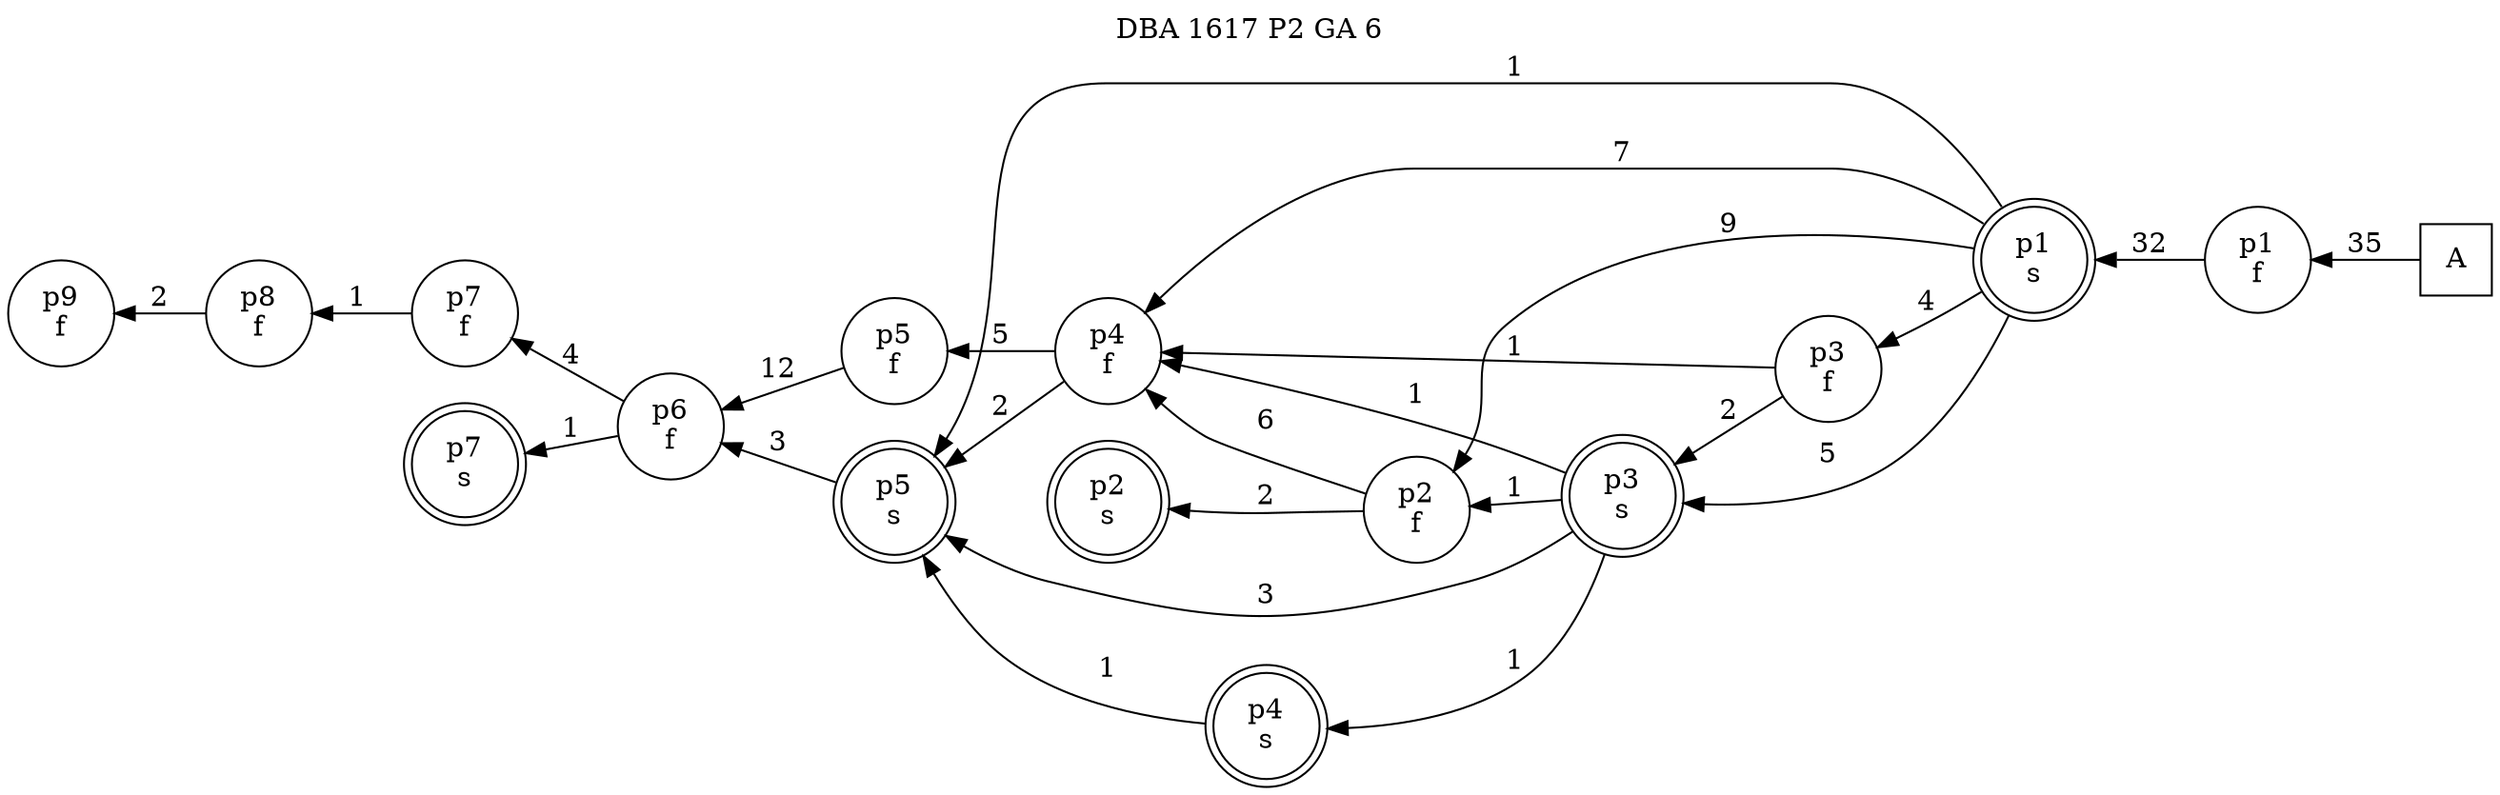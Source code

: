 digraph DBA_1617_P2_GA_6_GOOD {
labelloc="tl"
label= " DBA 1617 P2 GA 6 "
rankdir="RL";
"A" [shape="square" label="A"]
"p1_f" [shape="circle" label="p1
f"]
"p1_s" [shape="doublecircle" label="p1
s"]
"p2_f" [shape="circle" label="p2
f"]
"p3_f" [shape="circle" label="p3
f"]
"p3_s" [shape="doublecircle" label="p3
s"]
"p4_f" [shape="circle" label="p4
f"]
"p5_f" [shape="circle" label="p5
f"]
"p6_f" [shape="circle" label="p6
f"]
"p7_f" [shape="circle" label="p7
f"]
"p5_s" [shape="doublecircle" label="p5
s"]
"p8_f" [shape="circle" label="p8
f"]
"p9_f" [shape="circle" label="p9
f"]
"p2_s" [shape="doublecircle" label="p2
s"]
"p4_s" [shape="doublecircle" label="p4
s"]
"p7_s" [shape="doublecircle" label="p7
s"]
"A" -> "p1_f" [ label=35]
"p1_f" -> "p1_s" [ label=32]
"p1_s" -> "p2_f" [ label=9]
"p1_s" -> "p3_f" [ label=4]
"p1_s" -> "p3_s" [ label=5]
"p1_s" -> "p4_f" [ label=7]
"p1_s" -> "p5_s" [ label=1]
"p2_f" -> "p4_f" [ label=6]
"p2_f" -> "p2_s" [ label=2]
"p3_f" -> "p3_s" [ label=2]
"p3_f" -> "p4_f" [ label=1]
"p3_s" -> "p2_f" [ label=1]
"p3_s" -> "p4_f" [ label=1]
"p3_s" -> "p5_s" [ label=3]
"p3_s" -> "p4_s" [ label=1]
"p4_f" -> "p5_f" [ label=5]
"p4_f" -> "p5_s" [ label=2]
"p5_f" -> "p6_f" [ label=12]
"p6_f" -> "p7_f" [ label=4]
"p6_f" -> "p7_s" [ label=1]
"p7_f" -> "p8_f" [ label=1]
"p5_s" -> "p6_f" [ label=3]
"p8_f" -> "p9_f" [ label=2]
"p4_s" -> "p5_s" [ label=1]
}
